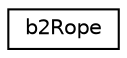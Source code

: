 digraph "Graphical Class Hierarchy"
{
 // LATEX_PDF_SIZE
  edge [fontname="Helvetica",fontsize="10",labelfontname="Helvetica",labelfontsize="10"];
  node [fontname="Helvetica",fontsize="10",shape=record];
  rankdir="LR";
  Node0 [label="b2Rope",height=0.2,width=0.4,color="black", fillcolor="white", style="filled",URL="$classb2Rope.html",tooltip=" "];
}
